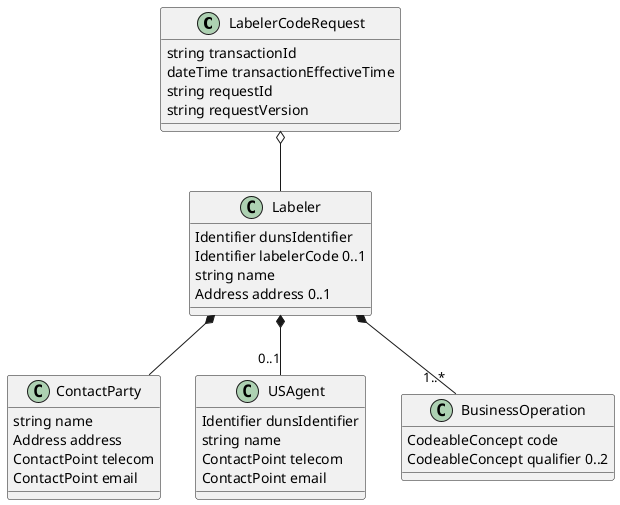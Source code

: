 @startuml
class LabelerCodeRequest {
	string transactionId
	dateTime transactionEffectiveTime
	string requestId
	string requestVersion
}
LabelerCodeRequest o-- Labeler
class Labeler {
	Identifier dunsIdentifier
	Identifier labelerCode 0..1
	string name
	Address address 0..1
}
Labeler *-- ContactParty
class ContactParty {
	string name
	Address address
	ContactPoint telecom
	ContactPoint email
}
Labeler *-- "0..1" USAgent
class USAgent {
	Identifier dunsIdentifier
	string name
	ContactPoint telecom
	ContactPoint email
}
Labeler *-- "1..*" BusinessOperation
class BusinessOperation {
	CodeableConcept code
	CodeableConcept qualifier 0..2
}
@enduml
